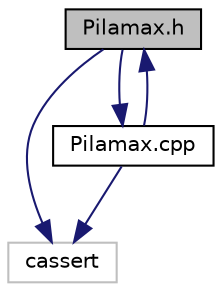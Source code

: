 digraph "Pilamax.h"
{
 // LATEX_PDF_SIZE
  edge [fontname="Helvetica",fontsize="10",labelfontname="Helvetica",labelfontsize="10"];
  node [fontname="Helvetica",fontsize="10",shape=record];
  Node1 [label="Pilamax.h",height=0.2,width=0.4,color="black", fillcolor="grey75", style="filled", fontcolor="black",tooltip="Fichero cabecera del TDA Pila."];
  Node1 -> Node2 [color="midnightblue",fontsize="10",style="solid",fontname="Helvetica"];
  Node2 [label="cassert",height=0.2,width=0.4,color="grey75", fillcolor="white", style="filled",tooltip=" "];
  Node1 -> Node3 [color="midnightblue",fontsize="10",style="solid",fontname="Helvetica"];
  Node3 [label="Pilamax.cpp",height=0.2,width=0.4,color="black", fillcolor="white", style="filled",URL="$Pilamax_8cpp.html",tooltip="Implementaci�n del TDA Pila."];
  Node3 -> Node2 [color="midnightblue",fontsize="10",style="solid",fontname="Helvetica"];
  Node3 -> Node1 [color="midnightblue",fontsize="10",style="solid",fontname="Helvetica"];
}
